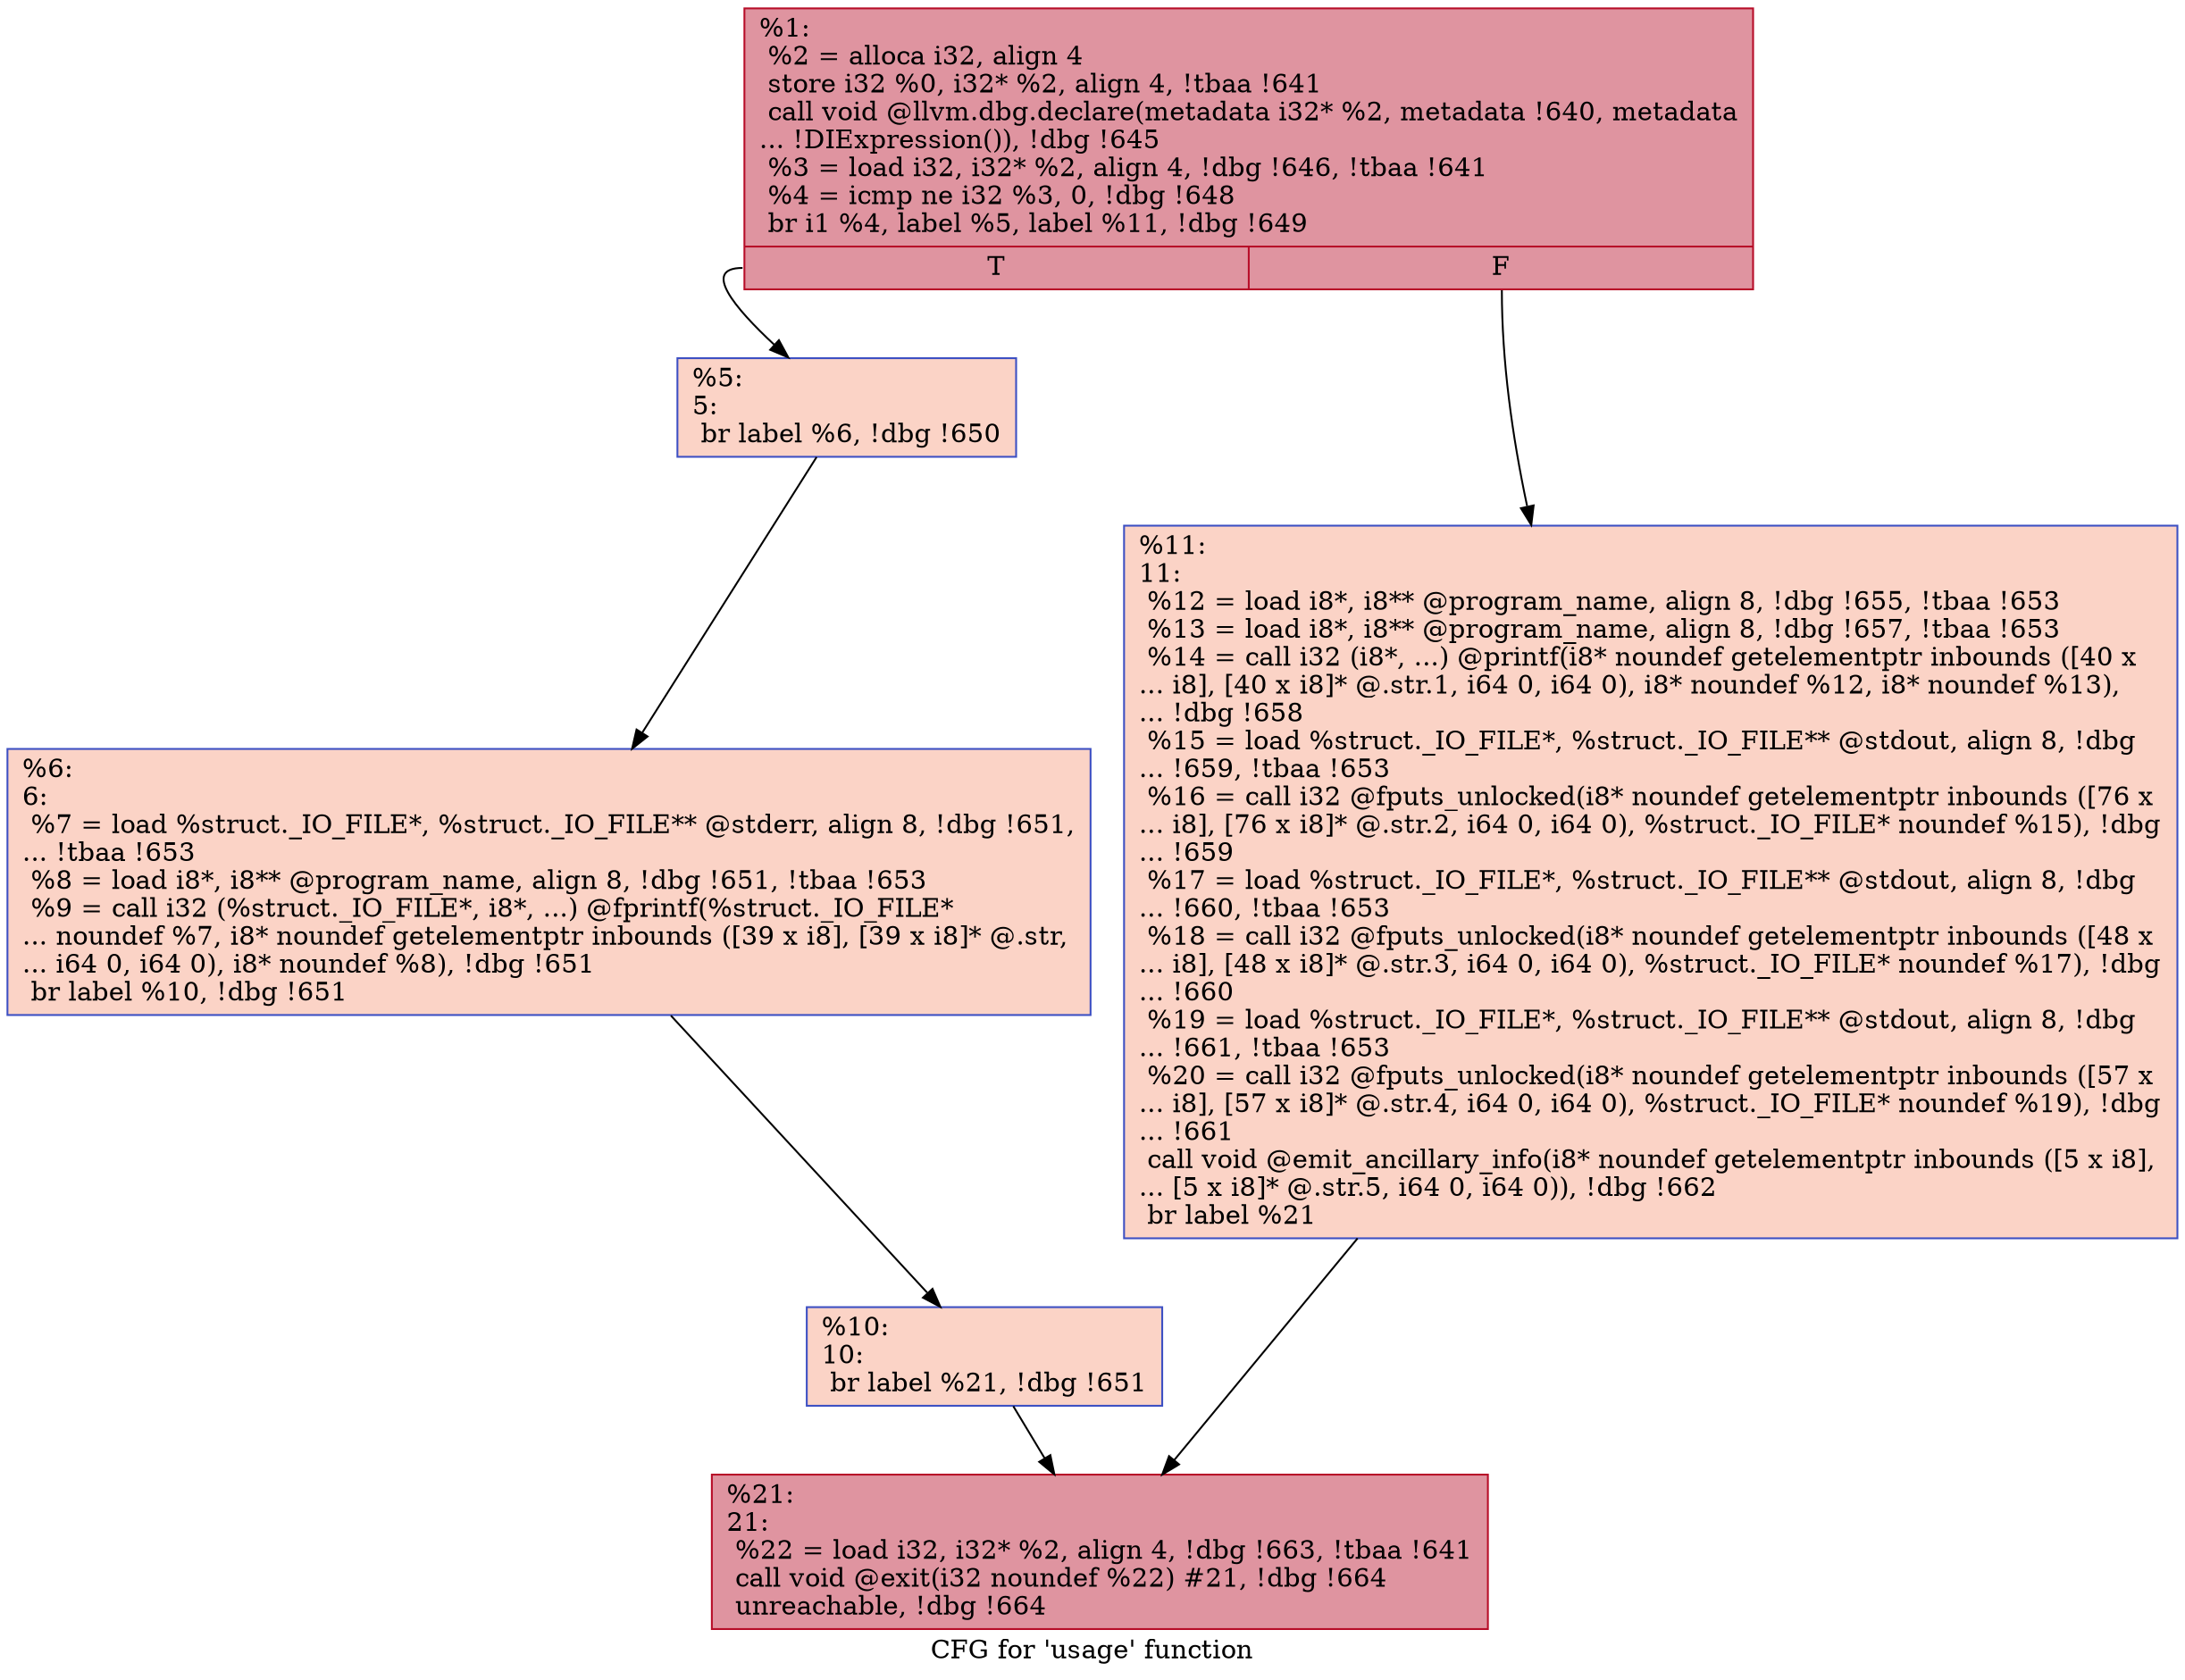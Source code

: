 digraph "CFG for 'usage' function" {
	label="CFG for 'usage' function";

	Node0x1144a00 [shape=record,color="#b70d28ff", style=filled, fillcolor="#b70d2870",label="{%1:\l  %2 = alloca i32, align 4\l  store i32 %0, i32* %2, align 4, !tbaa !641\l  call void @llvm.dbg.declare(metadata i32* %2, metadata !640, metadata\l... !DIExpression()), !dbg !645\l  %3 = load i32, i32* %2, align 4, !dbg !646, !tbaa !641\l  %4 = icmp ne i32 %3, 0, !dbg !648\l  br i1 %4, label %5, label %11, !dbg !649\l|{<s0>T|<s1>F}}"];
	Node0x1144a00:s0 -> Node0x118c330;
	Node0x1144a00:s1 -> Node0x118c420;
	Node0x118c330 [shape=record,color="#3d50c3ff", style=filled, fillcolor="#f59c7d70",label="{%5:\l5:                                                \l  br label %6, !dbg !650\l}"];
	Node0x118c330 -> Node0x118c380;
	Node0x118c380 [shape=record,color="#3d50c3ff", style=filled, fillcolor="#f59c7d70",label="{%6:\l6:                                                \l  %7 = load %struct._IO_FILE*, %struct._IO_FILE** @stderr, align 8, !dbg !651,\l... !tbaa !653\l  %8 = load i8*, i8** @program_name, align 8, !dbg !651, !tbaa !653\l  %9 = call i32 (%struct._IO_FILE*, i8*, ...) @fprintf(%struct._IO_FILE*\l... noundef %7, i8* noundef getelementptr inbounds ([39 x i8], [39 x i8]* @.str,\l... i64 0, i64 0), i8* noundef %8), !dbg !651\l  br label %10, !dbg !651\l}"];
	Node0x118c380 -> Node0x118c3d0;
	Node0x118c3d0 [shape=record,color="#3d50c3ff", style=filled, fillcolor="#f59c7d70",label="{%10:\l10:                                               \l  br label %21, !dbg !651\l}"];
	Node0x118c3d0 -> Node0x118c470;
	Node0x118c420 [shape=record,color="#3d50c3ff", style=filled, fillcolor="#f59c7d70",label="{%11:\l11:                                               \l  %12 = load i8*, i8** @program_name, align 8, !dbg !655, !tbaa !653\l  %13 = load i8*, i8** @program_name, align 8, !dbg !657, !tbaa !653\l  %14 = call i32 (i8*, ...) @printf(i8* noundef getelementptr inbounds ([40 x\l... i8], [40 x i8]* @.str.1, i64 0, i64 0), i8* noundef %12, i8* noundef %13),\l... !dbg !658\l  %15 = load %struct._IO_FILE*, %struct._IO_FILE** @stdout, align 8, !dbg\l... !659, !tbaa !653\l  %16 = call i32 @fputs_unlocked(i8* noundef getelementptr inbounds ([76 x\l... i8], [76 x i8]* @.str.2, i64 0, i64 0), %struct._IO_FILE* noundef %15), !dbg\l... !659\l  %17 = load %struct._IO_FILE*, %struct._IO_FILE** @stdout, align 8, !dbg\l... !660, !tbaa !653\l  %18 = call i32 @fputs_unlocked(i8* noundef getelementptr inbounds ([48 x\l... i8], [48 x i8]* @.str.3, i64 0, i64 0), %struct._IO_FILE* noundef %17), !dbg\l... !660\l  %19 = load %struct._IO_FILE*, %struct._IO_FILE** @stdout, align 8, !dbg\l... !661, !tbaa !653\l  %20 = call i32 @fputs_unlocked(i8* noundef getelementptr inbounds ([57 x\l... i8], [57 x i8]* @.str.4, i64 0, i64 0), %struct._IO_FILE* noundef %19), !dbg\l... !661\l  call void @emit_ancillary_info(i8* noundef getelementptr inbounds ([5 x i8],\l... [5 x i8]* @.str.5, i64 0, i64 0)), !dbg !662\l  br label %21\l}"];
	Node0x118c420 -> Node0x118c470;
	Node0x118c470 [shape=record,color="#b70d28ff", style=filled, fillcolor="#b70d2870",label="{%21:\l21:                                               \l  %22 = load i32, i32* %2, align 4, !dbg !663, !tbaa !641\l  call void @exit(i32 noundef %22) #21, !dbg !664\l  unreachable, !dbg !664\l}"];
}
